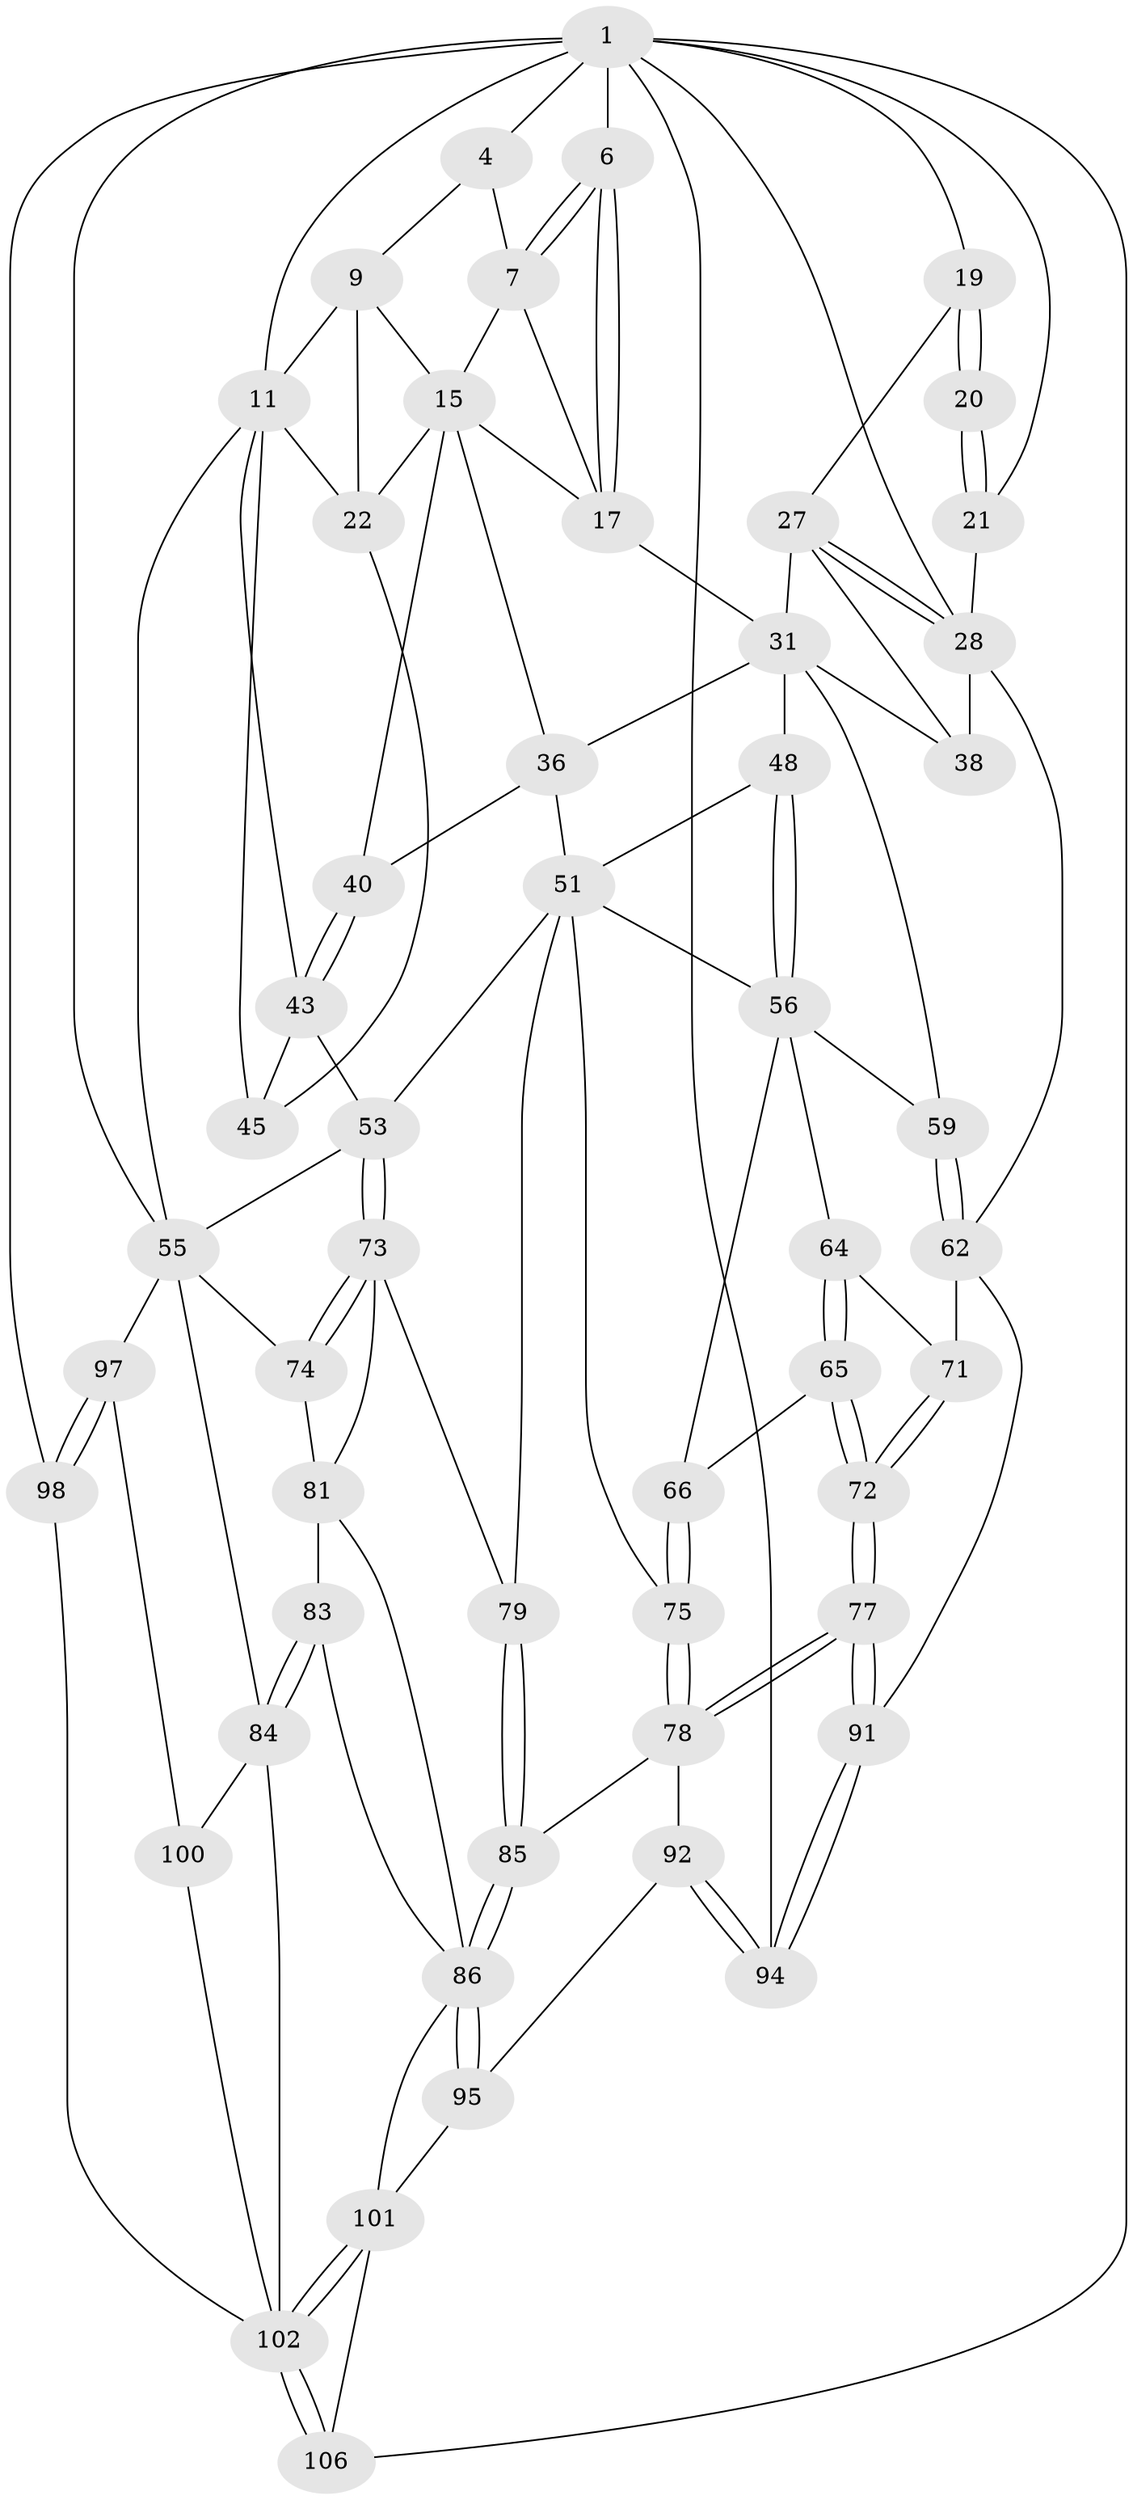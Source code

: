 // original degree distribution, {3: 0.02830188679245283, 6: 0.24528301886792453, 4: 0.24528301886792453, 5: 0.4811320754716981}
// Generated by graph-tools (version 1.1) at 2025/28/03/15/25 16:28:09]
// undirected, 53 vertices, 128 edges
graph export_dot {
graph [start="1"]
  node [color=gray90,style=filled];
  1 [pos="+0.6743941973001317+0",super="+5+2"];
  4 [pos="+0.22105676492030957+0",super="+8"];
  6 [pos="+0.5662690316235769+0.1648325145660016"];
  7 [pos="+0.4292802558913227+0.09222159726861401",super="+14"];
  9 [pos="+0.20225115920827108+0.042787465194539534",super="+10+16"];
  11 [pos="+0.02860047416771466+0.24757317125729222",super="+12+42"];
  15 [pos="+0.3314324159552864+0.15824985938420041",super="+23"];
  17 [pos="+0.5612077909338286+0.20259362121660485",super="+18"];
  19 [pos="+0.8343427603858723+0.12581900278486174"];
  20 [pos="+0.9564419499714778+0.0830583651936781"];
  21 [pos="+1+0"];
  22 [pos="+0.2474598009550545+0.2253875624049519",super="+26"];
  27 [pos="+0.9835909179284623+0.2051303686488316",super="+29"];
  28 [pos="+1+0.32101352687129847",super="+37"];
  31 [pos="+0.7391033914257485+0.23536078779050204",super="+34+32"];
  36 [pos="+0.4077305478782303+0.2966006539114869",super="+39"];
  38 [pos="+0.9714521122667514+0.4057243120123336"];
  40 [pos="+0.3272682453375706+0.34904294681619163"];
  43 [pos="+0.2765843377862728+0.39532087138412475",super="+44"];
  45 [pos="+0.2434675523359616+0.3307440390203008"];
  48 [pos="+0.6323672695557313+0.353480876839904",super="+49"];
  51 [pos="+0.40848672337156283+0.4815611809715404",super="+52"];
  53 [pos="+0.3560026330213937+0.540362940225416",super="+54"];
  55 [pos="+0.2555882541102131+0.5163071520471906",super="+67"];
  56 [pos="+0.6269185966969215+0.45135419877147703",super="+57+60"];
  59 [pos="+0.7909829197253684+0.5140774188038516"];
  62 [pos="+0.9322620933951588+0.7097655110474272",super="+70"];
  64 [pos="+0.7329665499895244+0.5728369420753326"];
  65 [pos="+0.669055686083765+0.6012005954679909"];
  66 [pos="+0.6115208300989149+0.601269220985813"];
  71 [pos="+0.7350896611052217+0.5819651763902784"];
  72 [pos="+0.7312178560580058+0.7588655581603594"];
  73 [pos="+0.3481044434886309+0.612562858186321",super="+80"];
  74 [pos="+0.2288176026424845+0.7137925320372629"];
  75 [pos="+0.5768713787231454+0.734667443662073"];
  77 [pos="+0.7340147761764416+0.783819784180886"];
  78 [pos="+0.5884711366719523+0.7476944793373393",super="+88"];
  79 [pos="+0.4903548506005077+0.7338312260827388"];
  81 [pos="+0.3596364329170965+0.7888922610579895",super="+82"];
  83 [pos="+0.198941011647844+0.8083975298558327"];
  84 [pos="+0.17858632802882332+0.8112685978554427",super="+99"];
  85 [pos="+0.43179401343385976+0.8340592142307224"];
  86 [pos="+0.3991293176951589+0.8550556977137184",super="+87"];
  91 [pos="+0.7482119082735883+0.7930774631507482"];
  92 [pos="+0.5456889733695393+0.9176779077890175",super="+93"];
  94 [pos="+0.7456825562047001+1"];
  95 [pos="+0.4416674890883483+0.9200965071571341"];
  97 [pos="+0+0.5542661116184407"];
  98 [pos="+0+1"];
  100 [pos="+0.07982050072947867+0.8491371210797519"];
  101 [pos="+0.2658092739798186+0.9460068592890042",super="+105"];
  102 [pos="+0.11803171756839848+1",super="+103"];
  106 [pos="+0.4616295089570518+1"];
  1 -- 19;
  1 -- 6;
  1 -- 98 [weight=2];
  1 -- 4;
  1 -- 106;
  1 -- 11;
  1 -- 21;
  1 -- 94;
  1 -- 28;
  1 -- 55;
  4 -- 9;
  4 -- 7;
  6 -- 7;
  6 -- 7;
  6 -- 17;
  6 -- 17;
  7 -- 15;
  7 -- 17;
  9 -- 11;
  9 -- 22 [weight=2];
  9 -- 15;
  11 -- 55;
  11 -- 45;
  11 -- 43;
  11 -- 22;
  15 -- 36;
  15 -- 40;
  15 -- 17;
  15 -- 22;
  17 -- 31;
  19 -- 20;
  19 -- 20;
  19 -- 27;
  20 -- 21;
  20 -- 21;
  21 -- 28;
  22 -- 45;
  27 -- 28;
  27 -- 28;
  27 -- 38;
  27 -- 31 [weight=2];
  28 -- 38;
  28 -- 62;
  31 -- 48 [weight=2];
  31 -- 38;
  31 -- 59;
  31 -- 36;
  36 -- 40;
  36 -- 51;
  40 -- 43;
  40 -- 43;
  43 -- 53;
  43 -- 45;
  48 -- 56;
  48 -- 56;
  48 -- 51;
  51 -- 53;
  51 -- 56;
  51 -- 75;
  51 -- 79;
  53 -- 73;
  53 -- 73;
  53 -- 55;
  55 -- 97;
  55 -- 84;
  55 -- 74;
  56 -- 66;
  56 -- 64;
  56 -- 59;
  59 -- 62;
  59 -- 62;
  62 -- 91;
  62 -- 71;
  64 -- 65;
  64 -- 65;
  64 -- 71;
  65 -- 66;
  65 -- 72;
  65 -- 72;
  66 -- 75;
  66 -- 75;
  71 -- 72;
  71 -- 72;
  72 -- 77;
  72 -- 77;
  73 -- 74;
  73 -- 74;
  73 -- 81;
  73 -- 79;
  74 -- 81;
  75 -- 78;
  75 -- 78;
  77 -- 78;
  77 -- 78;
  77 -- 91;
  77 -- 91;
  78 -- 92 [weight=2];
  78 -- 85;
  79 -- 85;
  79 -- 85;
  81 -- 83;
  81 -- 86;
  83 -- 84;
  83 -- 84;
  83 -- 86;
  84 -- 100;
  84 -- 102;
  85 -- 86;
  85 -- 86;
  86 -- 95;
  86 -- 95;
  86 -- 101;
  91 -- 94;
  91 -- 94;
  92 -- 94;
  92 -- 94;
  92 -- 95;
  95 -- 101;
  97 -- 98;
  97 -- 98;
  97 -- 100;
  98 -- 102;
  100 -- 102;
  101 -- 102;
  101 -- 102;
  101 -- 106;
  102 -- 106;
  102 -- 106;
}
